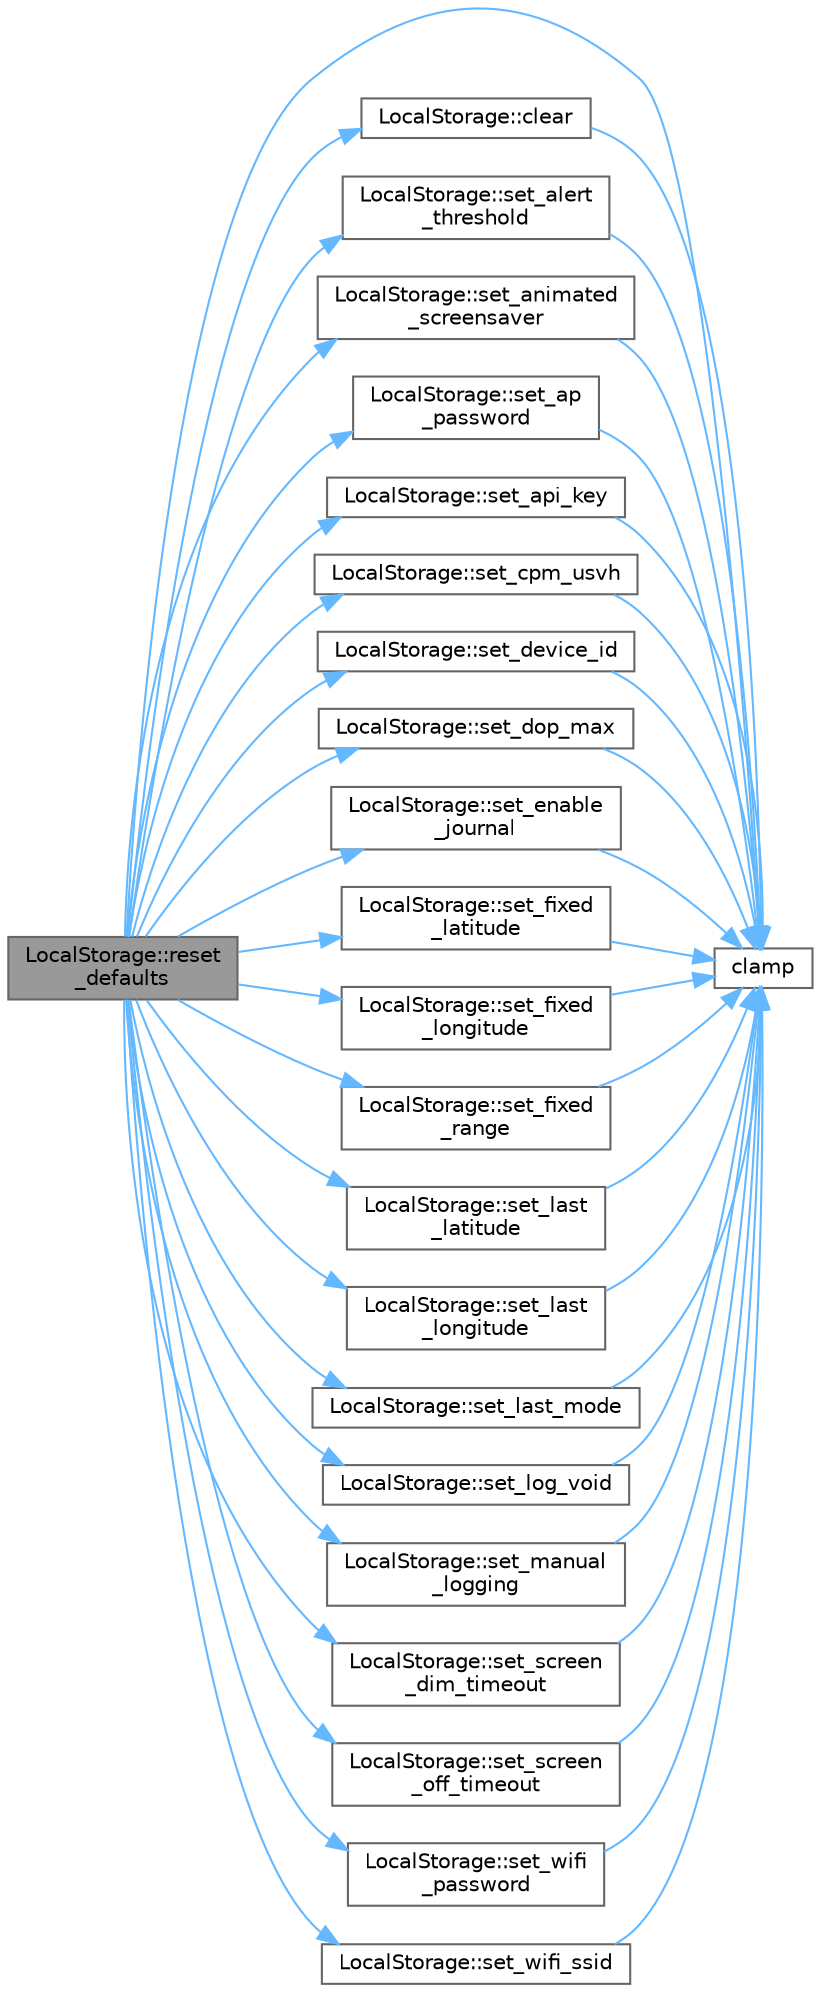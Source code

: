 digraph "LocalStorage::reset_defaults"
{
 // LATEX_PDF_SIZE
  bgcolor="transparent";
  edge [fontname=Helvetica,fontsize=10,labelfontname=Helvetica,labelfontsize=10];
  node [fontname=Helvetica,fontsize=10,shape=box,height=0.2,width=0.4];
  rankdir="LR";
  Node1 [id="Node000001",label="LocalStorage::reset\l_defaults",height=0.2,width=0.4,color="gray40", fillcolor="grey60", style="filled", fontcolor="black",tooltip=" "];
  Node1 -> Node2 [id="edge1_Node000001_Node000002",color="steelblue1",style="solid",tooltip=" "];
  Node2 [id="Node000002",label="clamp",height=0.2,width=0.4,color="grey40", fillcolor="white", style="filled",URL="$archive_2bgeigie__firmware__pio_2src_2configuration__server_8cpp.html#aed8613cf8a8e4ab677db757821414653",tooltip=" "];
  Node1 -> Node3 [id="edge2_Node000001_Node000003",color="steelblue1",style="solid",tooltip=" "];
  Node3 [id="Node000003",label="LocalStorage::clear",height=0.2,width=0.4,color="grey40", fillcolor="white", style="filled",URL="$class_local_storage.html#abf645efa025a556a3188b42d5f5590fe",tooltip=" "];
  Node3 -> Node2 [id="edge3_Node000003_Node000002",color="steelblue1",style="solid",tooltip=" "];
  Node1 -> Node4 [id="edge4_Node000001_Node000004",color="steelblue1",style="solid",tooltip=" "];
  Node4 [id="Node000004",label="LocalStorage::set_alert\l_threshold",height=0.2,width=0.4,color="grey40", fillcolor="white", style="filled",URL="$class_local_storage.html#ada3971b867dbd9068048f22cc7e6988d",tooltip=" "];
  Node4 -> Node2 [id="edge5_Node000004_Node000002",color="steelblue1",style="solid",tooltip=" "];
  Node1 -> Node5 [id="edge6_Node000001_Node000005",color="steelblue1",style="solid",tooltip=" "];
  Node5 [id="Node000005",label="LocalStorage::set_animated\l_screensaver",height=0.2,width=0.4,color="grey40", fillcolor="white", style="filled",URL="$class_local_storage.html#a06b075138b2cc76a1959b98f74f3652e",tooltip=" "];
  Node5 -> Node2 [id="edge7_Node000005_Node000002",color="steelblue1",style="solid",tooltip=" "];
  Node1 -> Node6 [id="edge8_Node000001_Node000006",color="steelblue1",style="solid",tooltip=" "];
  Node6 [id="Node000006",label="LocalStorage::set_ap\l_password",height=0.2,width=0.4,color="grey40", fillcolor="white", style="filled",URL="$class_local_storage.html#a22ccb69bc387bdfeea837a8f5f1456e1",tooltip=" "];
  Node6 -> Node2 [id="edge9_Node000006_Node000002",color="steelblue1",style="solid",tooltip=" "];
  Node1 -> Node7 [id="edge10_Node000001_Node000007",color="steelblue1",style="solid",tooltip=" "];
  Node7 [id="Node000007",label="LocalStorage::set_api_key",height=0.2,width=0.4,color="grey40", fillcolor="white", style="filled",URL="$class_local_storage.html#a0c0380d90c7cd50702c203c00254cc7a",tooltip=" "];
  Node7 -> Node2 [id="edge11_Node000007_Node000002",color="steelblue1",style="solid",tooltip=" "];
  Node1 -> Node8 [id="edge12_Node000001_Node000008",color="steelblue1",style="solid",tooltip=" "];
  Node8 [id="Node000008",label="LocalStorage::set_cpm_usvh",height=0.2,width=0.4,color="grey40", fillcolor="white", style="filled",URL="$class_local_storage.html#a7dad93ca98e63001a64d86953f80f0ad",tooltip=" "];
  Node8 -> Node2 [id="edge13_Node000008_Node000002",color="steelblue1",style="solid",tooltip=" "];
  Node1 -> Node9 [id="edge14_Node000001_Node000009",color="steelblue1",style="solid",tooltip=" "];
  Node9 [id="Node000009",label="LocalStorage::set_device_id",height=0.2,width=0.4,color="grey40", fillcolor="white", style="filled",URL="$class_local_storage.html#a5b975387d77a0d68a0eae66ce9f265df",tooltip=" "];
  Node9 -> Node2 [id="edge15_Node000009_Node000002",color="steelblue1",style="solid",tooltip=" "];
  Node1 -> Node10 [id="edge16_Node000001_Node000010",color="steelblue1",style="solid",tooltip=" "];
  Node10 [id="Node000010",label="LocalStorage::set_dop_max",height=0.2,width=0.4,color="grey40", fillcolor="white", style="filled",URL="$class_local_storage.html#ac9c1a4f37dfc4be46315634fead4c7ff",tooltip=" "];
  Node10 -> Node2 [id="edge17_Node000010_Node000002",color="steelblue1",style="solid",tooltip=" "];
  Node1 -> Node11 [id="edge18_Node000001_Node000011",color="steelblue1",style="solid",tooltip=" "];
  Node11 [id="Node000011",label="LocalStorage::set_enable\l_journal",height=0.2,width=0.4,color="grey40", fillcolor="white", style="filled",URL="$class_local_storage.html#a57b94961a1114b683bf4783aa2006bea",tooltip=" "];
  Node11 -> Node2 [id="edge19_Node000011_Node000002",color="steelblue1",style="solid",tooltip=" "];
  Node1 -> Node12 [id="edge20_Node000001_Node000012",color="steelblue1",style="solid",tooltip=" "];
  Node12 [id="Node000012",label="LocalStorage::set_fixed\l_latitude",height=0.2,width=0.4,color="grey40", fillcolor="white", style="filled",URL="$class_local_storage.html#a85feeba95879976c5b32d0e31a1cb0c3",tooltip=" "];
  Node12 -> Node2 [id="edge21_Node000012_Node000002",color="steelblue1",style="solid",tooltip=" "];
  Node1 -> Node13 [id="edge22_Node000001_Node000013",color="steelblue1",style="solid",tooltip=" "];
  Node13 [id="Node000013",label="LocalStorage::set_fixed\l_longitude",height=0.2,width=0.4,color="grey40", fillcolor="white", style="filled",URL="$class_local_storage.html#aece6d66d88334ec1d56123af1e30beec",tooltip=" "];
  Node13 -> Node2 [id="edge23_Node000013_Node000002",color="steelblue1",style="solid",tooltip=" "];
  Node1 -> Node14 [id="edge24_Node000001_Node000014",color="steelblue1",style="solid",tooltip=" "];
  Node14 [id="Node000014",label="LocalStorage::set_fixed\l_range",height=0.2,width=0.4,color="grey40", fillcolor="white", style="filled",URL="$class_local_storage.html#a7ce10010f72eb996f1d6f3fa3315b87d",tooltip=" "];
  Node14 -> Node2 [id="edge25_Node000014_Node000002",color="steelblue1",style="solid",tooltip=" "];
  Node1 -> Node15 [id="edge26_Node000001_Node000015",color="steelblue1",style="solid",tooltip=" "];
  Node15 [id="Node000015",label="LocalStorage::set_last\l_latitude",height=0.2,width=0.4,color="grey40", fillcolor="white", style="filled",URL="$class_local_storage.html#a61222cf72160eb65fe14a84ee43052bb",tooltip=" "];
  Node15 -> Node2 [id="edge27_Node000015_Node000002",color="steelblue1",style="solid",tooltip=" "];
  Node1 -> Node16 [id="edge28_Node000001_Node000016",color="steelblue1",style="solid",tooltip=" "];
  Node16 [id="Node000016",label="LocalStorage::set_last\l_longitude",height=0.2,width=0.4,color="grey40", fillcolor="white", style="filled",URL="$class_local_storage.html#a30925c71296c99004645906c9dabfc9d",tooltip=" "];
  Node16 -> Node2 [id="edge29_Node000016_Node000002",color="steelblue1",style="solid",tooltip=" "];
  Node1 -> Node17 [id="edge30_Node000001_Node000017",color="steelblue1",style="solid",tooltip=" "];
  Node17 [id="Node000017",label="LocalStorage::set_last_mode",height=0.2,width=0.4,color="grey40", fillcolor="white", style="filled",URL="$class_local_storage.html#a496d17681c046860f06fb4b0b1f77359",tooltip=" "];
  Node17 -> Node2 [id="edge31_Node000017_Node000002",color="steelblue1",style="solid",tooltip=" "];
  Node1 -> Node18 [id="edge32_Node000001_Node000018",color="steelblue1",style="solid",tooltip=" "];
  Node18 [id="Node000018",label="LocalStorage::set_log_void",height=0.2,width=0.4,color="grey40", fillcolor="white", style="filled",URL="$class_local_storage.html#aa2262ee533051bc1d4d400f9576aadcc",tooltip=" "];
  Node18 -> Node2 [id="edge33_Node000018_Node000002",color="steelblue1",style="solid",tooltip=" "];
  Node1 -> Node19 [id="edge34_Node000001_Node000019",color="steelblue1",style="solid",tooltip=" "];
  Node19 [id="Node000019",label="LocalStorage::set_manual\l_logging",height=0.2,width=0.4,color="grey40", fillcolor="white", style="filled",URL="$class_local_storage.html#a481852bb1bfc9fd8e4f4ccde87b90fb5",tooltip=" "];
  Node19 -> Node2 [id="edge35_Node000019_Node000002",color="steelblue1",style="solid",tooltip=" "];
  Node1 -> Node20 [id="edge36_Node000001_Node000020",color="steelblue1",style="solid",tooltip=" "];
  Node20 [id="Node000020",label="LocalStorage::set_screen\l_dim_timeout",height=0.2,width=0.4,color="grey40", fillcolor="white", style="filled",URL="$class_local_storage.html#a246b493b3b4267e66de4e4a347b6d8b9",tooltip=" "];
  Node20 -> Node2 [id="edge37_Node000020_Node000002",color="steelblue1",style="solid",tooltip=" "];
  Node1 -> Node21 [id="edge38_Node000001_Node000021",color="steelblue1",style="solid",tooltip=" "];
  Node21 [id="Node000021",label="LocalStorage::set_screen\l_off_timeout",height=0.2,width=0.4,color="grey40", fillcolor="white", style="filled",URL="$class_local_storage.html#a3586222dbcd1a4c2bef4d14ef23b98c7",tooltip=" "];
  Node21 -> Node2 [id="edge39_Node000021_Node000002",color="steelblue1",style="solid",tooltip=" "];
  Node1 -> Node22 [id="edge40_Node000001_Node000022",color="steelblue1",style="solid",tooltip=" "];
  Node22 [id="Node000022",label="LocalStorage::set_wifi\l_password",height=0.2,width=0.4,color="grey40", fillcolor="white", style="filled",URL="$class_local_storage.html#a36a08d7042318aafd9a89e5e47d16218",tooltip=" "];
  Node22 -> Node2 [id="edge41_Node000022_Node000002",color="steelblue1",style="solid",tooltip=" "];
  Node1 -> Node23 [id="edge42_Node000001_Node000023",color="steelblue1",style="solid",tooltip=" "];
  Node23 [id="Node000023",label="LocalStorage::set_wifi_ssid",height=0.2,width=0.4,color="grey40", fillcolor="white", style="filled",URL="$class_local_storage.html#a89834da9be662b2881d56b78bc72035e",tooltip=" "];
  Node23 -> Node2 [id="edge43_Node000023_Node000002",color="steelblue1",style="solid",tooltip=" "];
}
